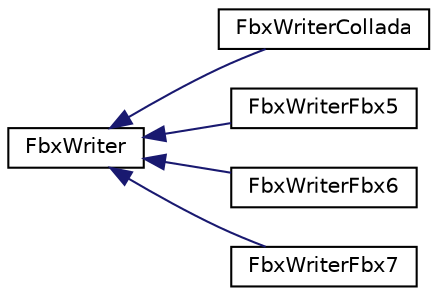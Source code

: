 digraph "クラス階層図"
{
  edge [fontname="Helvetica",fontsize="10",labelfontname="Helvetica",labelfontsize="10"];
  node [fontname="Helvetica",fontsize="10",shape=record];
  rankdir="LR";
  Node0 [label="FbxWriter",height=0.2,width=0.4,color="black", fillcolor="white", style="filled",URL="$class_fbx_writer.html"];
  Node0 -> Node1 [dir="back",color="midnightblue",fontsize="10",style="solid",fontname="Helvetica"];
  Node1 [label="FbxWriterCollada",height=0.2,width=0.4,color="black", fillcolor="white", style="filled",URL="$class_fbx_writer_collada.html",tooltip="Class to export FBX scene into a Collada file. "];
  Node0 -> Node2 [dir="back",color="midnightblue",fontsize="10",style="solid",fontname="Helvetica"];
  Node2 [label="FbxWriterFbx5",height=0.2,width=0.4,color="black", fillcolor="white", style="filled",URL="$class_fbx_writer_fbx5.html"];
  Node0 -> Node3 [dir="back",color="midnightblue",fontsize="10",style="solid",fontname="Helvetica"];
  Node3 [label="FbxWriterFbx6",height=0.2,width=0.4,color="black", fillcolor="white", style="filled",URL="$class_fbx_writer_fbx6.html"];
  Node0 -> Node4 [dir="back",color="midnightblue",fontsize="10",style="solid",fontname="Helvetica"];
  Node4 [label="FbxWriterFbx7",height=0.2,width=0.4,color="black", fillcolor="white", style="filled",URL="$class_fbx_writer_fbx7.html"];
}
